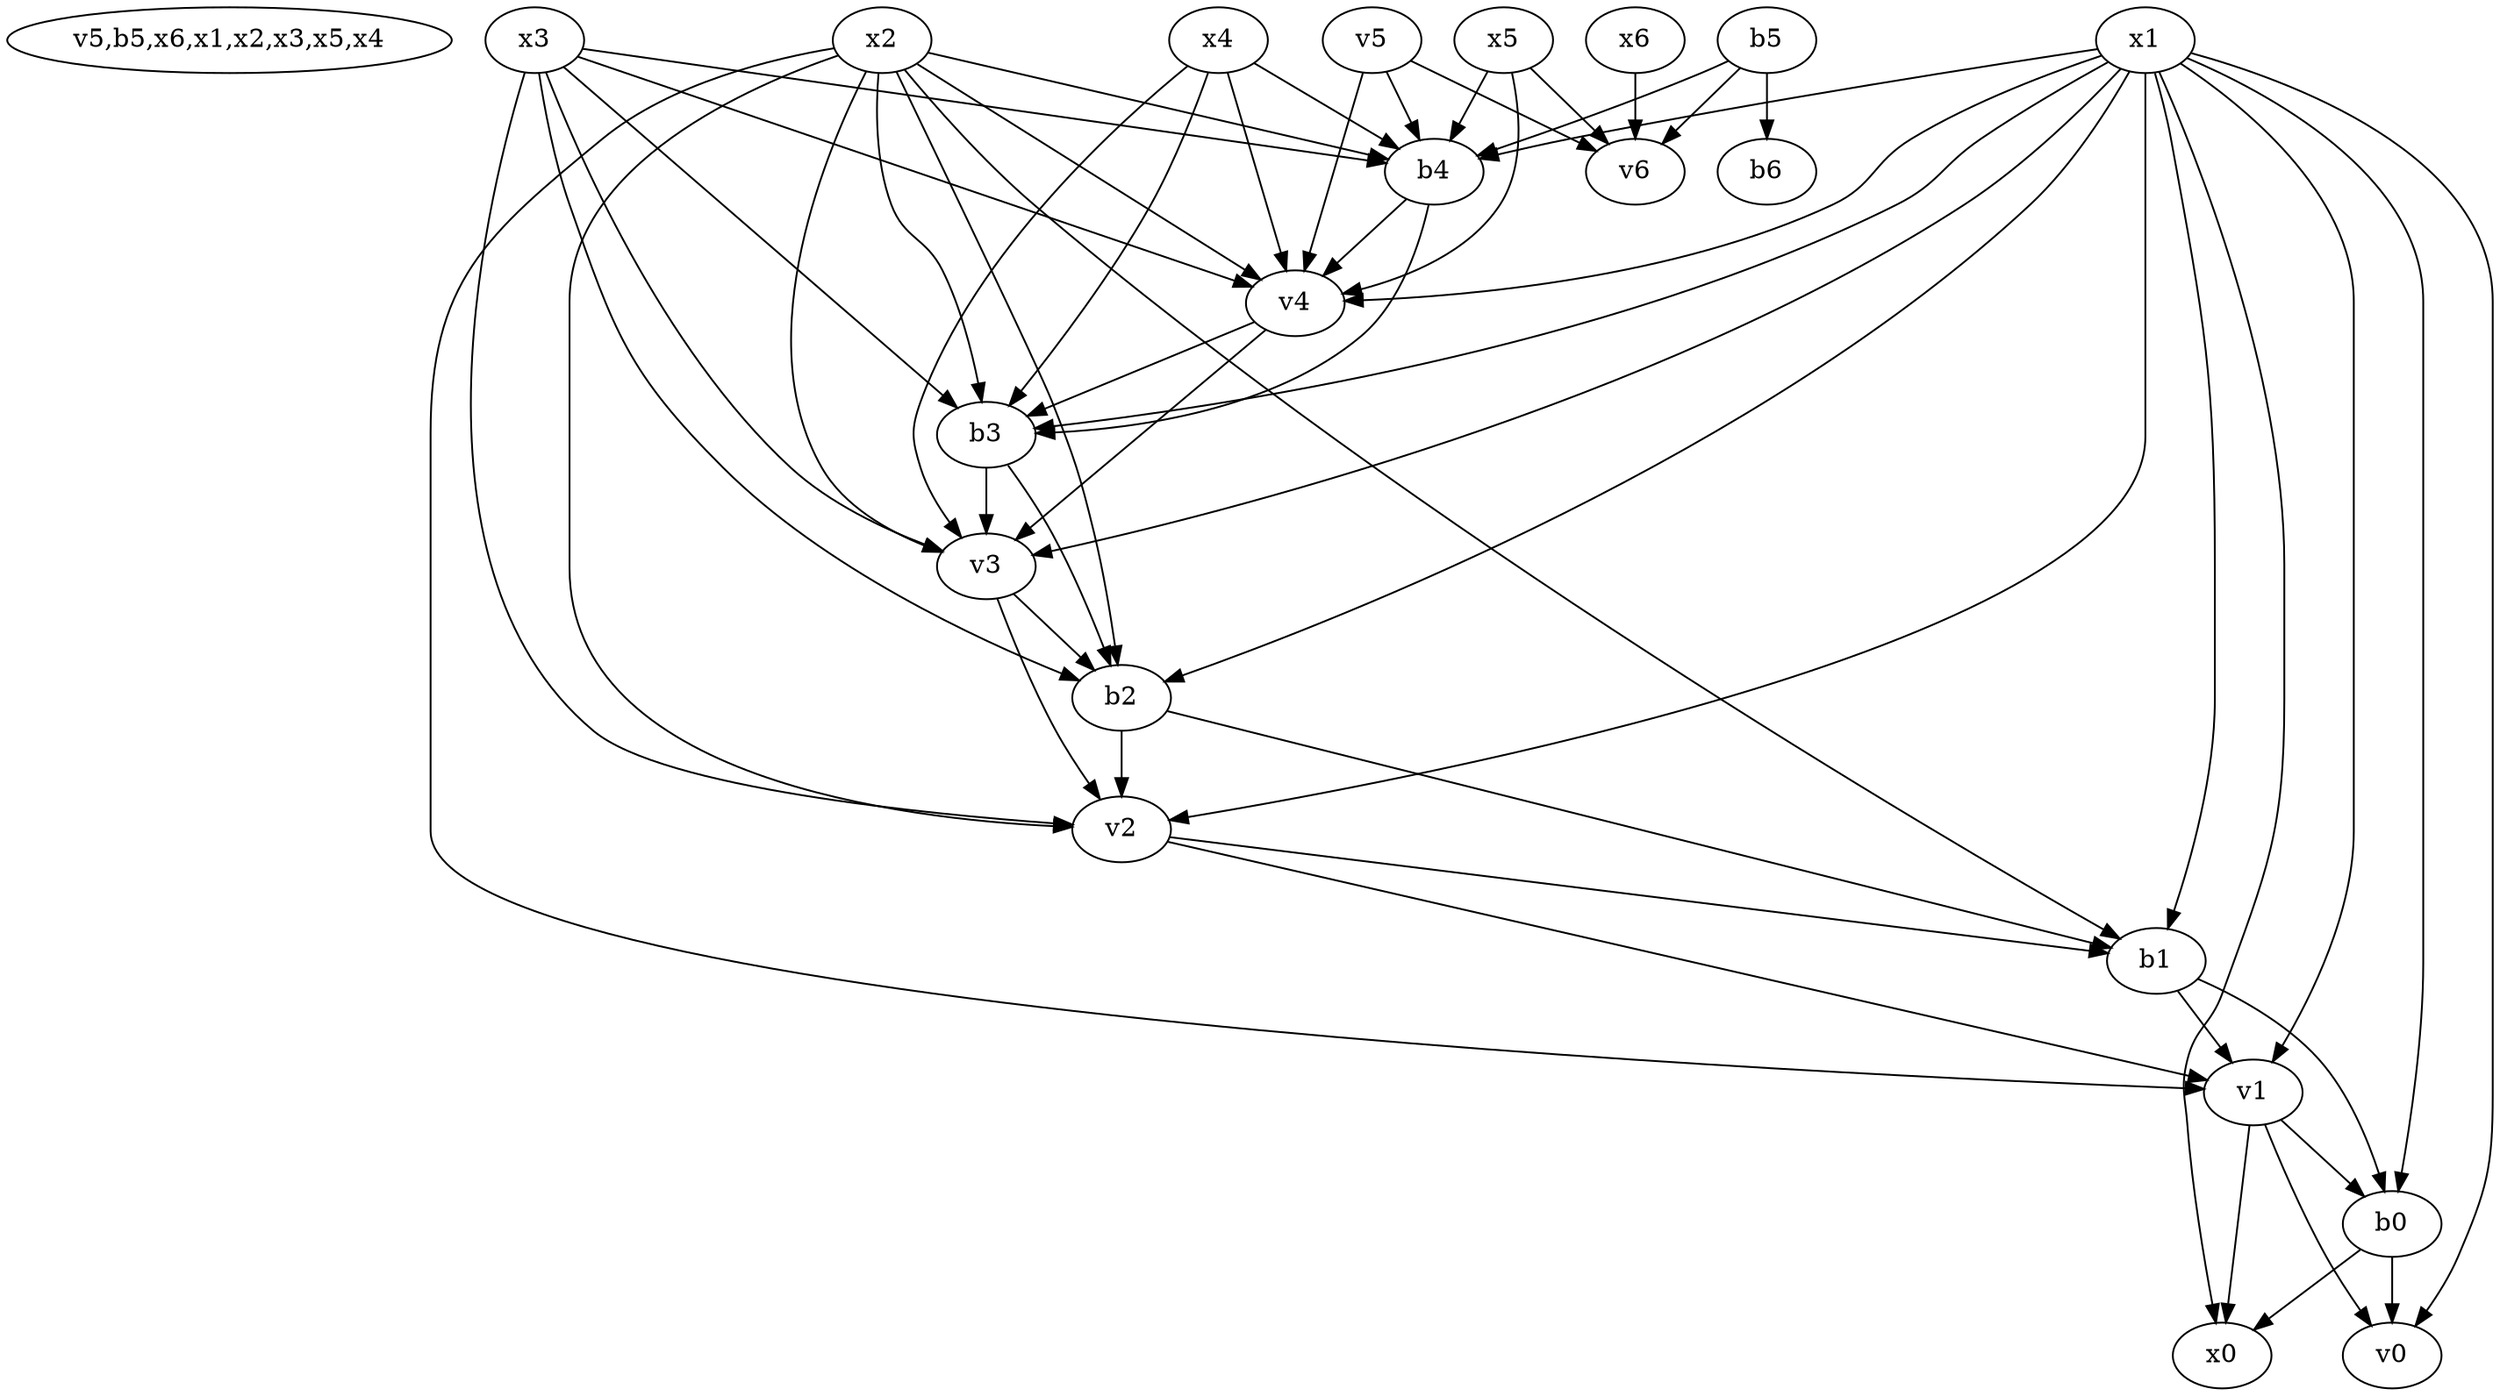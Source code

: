 digraph Bayes_Net {
	graph [bb="0,0,1321.5,756"];
	node [label="\N"];
	root	[height=0.5,
		label="v5,b5,x6,x1,x2,x3,x5,x4",
		pos="102.53,738",
		width=2.8481];
	b4	[height=0.5,
		label=b4,
		pos="742.53,666",
		width=0.75];
	v4	[height=0.5,
		label=v4,
		pos="666.53,594",
		width=0.75];
	b4 -> v4	[pos="e,681.89,609.14 727.15,650.83 716.54,641.06 702.23,627.88 690.18,616.78"];
	b3	[height=0.5,
		label=b3,
		pos="497.53,522",
		width=0.75];
	b4 -> b3	[pos="e,524.79,522.87 739.48,647.9 734.96,627.72 724.55,594.57 702.53,576 655.07,535.97 581,525.69 536.09,523.33"];
	b5	[height=0.5,
		label=b5,
		pos="924.53,738",
		width=0.75];
	b5 -> b4	[pos="e,766.57,674.96 903.36,726.6 898.52,724.34 893.38,722.02 888.53,720 851.01,704.37 807.05,688.77 777.25,678.58"];
	v6	[height=0.5,
		label=v6,
		pos="852.53,666",
		width=0.75];
	b5 -> v6	[pos="e,867.43,681.49 909.61,722.5 899.77,712.92 886.67,700.19 875.51,689.34"];
	b6	[height=0.5,
		label=b6,
		pos="924.53,666",
		width=0.75];
	b5 -> b6	[pos="e,924.53,684.1 924.53,719.7 924.53,712.41 924.53,703.73 924.53,695.54"];
	v5	[height=0.5,
		label=v5,
		pos="708.53,738",
		width=0.75];
	v5 -> b4	[pos="e,734.53,683.47 716.59,720.41 720.49,712.39 725.26,702.57 729.64,693.54"];
	v5 -> v4	[pos="e,671.49,611.75 703.47,719.87 696.33,695.75 683.25,651.52 674.72,622.69"];
	v5 -> v6	[pos="e,831.3,677.32 730.09,726.52 754.19,714.8 793.46,695.72 821.01,682.32"];
	x1	[height=0.5,
		label=x1,
		pos="1131.5,738",
		width=0.75];
	x1 -> b4	[pos="e,767.8,673.19 1105.3,733.12 1051.2,725 923.14,705.19 816.53,684 804.19,681.55 790.76,678.56 778.77,675.77"];
	x1 -> v4	[pos="e,693.88,595.32 1107.4,729.47 1080.8,720.64 1037.5,704.57 1003.5,684 982.22,671.08 983.11,658.56 960.53,648 875.27,608.1 763.13,\
598.14 705.08,595.72"];
	x1 -> b3	[pos="e,524.42,525.51 1111,726.01 1092.4,715.81 1064.5,699.85 1041.5,684 1020.4,669.46 1019.4,659.57 996.53,648 837.1,567.29 622.05,536.39 \
535.73,526.73"];
	v3	[height=0.5,
		label=v3,
		pos="497.53,450",
		width=0.75];
	x1 -> v3	[pos="e,523.4,456.18 1118.1,722.17 1100.3,703.08 1067.1,669.8 1033.5,648 864.34,537.96 625.28,478.36 534.47,458.56"];
	b2	[height=0.5,
		label=b2,
		pos="571.53,378",
		width=0.75];
	x1 -> b2	[pos="e,595.48,386.94 1123,720.68 1112.4,701.55 1092.8,669.72 1069.5,648 922.81,510.94 693.05,421.3 606.28,390.7"];
	v2	[height=0.5,
		label=v2,
		pos="571.53,306",
		width=0.75];
	x1 -> v2	[pos="e,597.79,311.09 1131.5,719.51 1131.5,692.71 1131.5,639.87 1131.5,595 1131.5,595 1131.5,595 1131.5,521 1131.5,408.83 734.53,333.84 \
609.06,312.94"];
	b1	[height=0.5,
		label=b1,
		pos="1122.5,234",
		width=0.75];
	x1 -> b1	[pos="e,1131.6,251.04 1136.8,719.97 1139.7,709.65 1143.3,696.17 1145.5,684 1164.2,581.59 1169.5,555.1 1169.5,451 1169.5,451 1169.5,451 \
1169.5,377 1169.5,334.82 1150.6,289 1136.8,261.13"];
	v1	[height=0.5,
		label=v1,
		pos="1190.5,162",
		width=0.75];
	x1 -> v1	[pos="e,1201.1,178.84 1150.9,725.19 1183.4,703.67 1245.5,654.75 1245.5,595 1245.5,595 1245.5,595 1245.5,305 1245.5,261.87 1223.2,216.03 \
1207,188.46"];
	b0	[height=0.5,
		label=b0,
		pos="1266.5,90",
		width=0.75];
	x1 -> b0	[pos="e,1269.9,107.97 1154.6,728.1 1197.1,710.01 1283.5,664.7 1283.5,595 1283.5,595 1283.5,595 1283.5,233 1283.5,193.24 1276.9,147.67 \
1271.9,119.1"];
	v0	[height=0.5,
		label=v0,
		pos="1266.5,18",
		width=0.75];
	x1 -> v0	[pos="e,1279.3,34.298 1156.8,730.88 1208.4,716.69 1321.5,676.33 1321.5,595 1321.5,595 1321.5,595 1321.5,161 1321.5,120.55 1318.4,109.2 \
1302.5,72 1298.3,62.04 1292.1,51.99 1286,43.359"];
	x0	[height=0.5,
		label=x0,
		pos="1173.5,18",
		width=0.75];
	x1 -> x0	[pos="e,1170.1,36.296 1139.2,720.33 1158.6,676.95 1207.5,556.58 1207.5,451 1207.5,451 1207.5,451 1207.5,377 1207.5,270.8 1146.5,249.9 \
1154.5,144 1157,110.71 1163.3,72.846 1167.9,47.601"];
	x2	[height=0.5,
		label=x2,
		pos="440.53,738",
		width=0.75];
	x2 -> b4	[pos="e,717.22,672.87 466.02,731.09 519.59,718.68 644.03,689.83 706.04,675.46"];
	x2 -> v4	[pos="e,647.31,607.08 459.8,724.89 499.58,699.9 590.97,642.48 637.77,613.07"];
	x2 -> b3	[pos="e,495,540.12 438.53,719.65 437.07,701.24 436.68,671.62 445.53,648 452.65,629.02 464.49,630.14 473.53,612 483.09,592.82 489.21,569.36 \
492.88,551.34"];
	x2 -> v3	[pos="e,473.07,457.85 431.73,720.73 411.46,680.84 366.27,576.18 407.53,504 419.3,483.41 442.53,470.03 462.45,461.86"];
	x2 -> b2	[pos="e,569.37,396.21 448.51,720.43 469.71,676.34 526.34,558.26 533.53,540 545.84,508.74 548.61,500.65 556.53,468 561.4,447.96 565.22,\
425 567.8,407.42"];
	x2 -> v2	[pos="e,544.2,307.38 416.39,729.6 369.26,713.47 269.53,670.44 269.53,595 269.53,595 269.53,595 269.53,449 269.53,333.98 451.15,311.96 \
532.7,307.87"];
	x2 -> b1	[pos="e,1102.5,246.54 452.94,721.54 468.25,702.97 495.55,671.41 522.53,648 724.45,472.83 1002,305.36 1092.6,252.3"];
	x2 -> v1	[pos="e,1163.3,163.93 414.08,733.66 381.01,728.3 324.17,715.02 286.53,684 222.76,631.45 193.53,605.64 193.53,523 193.53,523 193.53,523 \
193.53,305 193.53,206.36 968.35,171.28 1151.9,164.35"];
	x3	[height=0.5,
		label=x3,
		pos="250.53,738",
		width=0.75];
	x3 -> b4	[pos="e,716.25,670.74 276.98,733.24 359,721.57 609.25,685.96 704.86,672.36"];
	x3 -> v4	[pos="e,642.77,603.11 274.39,728.86 344.47,704.93 549.9,634.81 632.03,606.78"];
	x3 -> b3	[pos="e,481.52,536.87 266.36,723.29 308.26,686.99 422.31,588.18 472.85,544.38"];
	x3 -> v3	[pos="e,473.53,458.44 256.75,720.14 272.88,678.47 319.75,569.26 390.53,504 411.36,484.8 440.44,471 463.02,462.3"];
	x3 -> b2	[pos="e,548.29,387.61 252.67,719.58 255.22,701.37 260.22,672.15 268.53,648 292.73,577.73 300.73,556.3 353.53,504 408.37,449.68 491.52,\
410.74 537.67,391.87"];
	x3 -> v2	[pos="e,544.49,308.56 245.03,720.25 226.37,659.89 172.52,452.29 281.53,360 319.01,328.27 463.25,314.33 533.14,309.34"];
	x4	[height=0.5,
		label=x4,
		pos="623.53,738",
		width=0.75];
	x4 -> b4	[pos="e,722.95,678.52 643.45,725.28 662.53,714.06 691.54,696.99 713.25,684.23"];
	x4 -> v4	[pos="e,661.46,611.75 628.72,719.87 636.02,695.75 649.42,651.52 658.15,622.69"];
	x4 -> b3	[pos="e,510.16,537.99 618.04,720.05 611.8,701.73 600.74,671.93 587.53,648 566.89,610.59 536.95,571.18 517.37,546.84"];
	x4 -> v3	[pos="e,483.78,465.93 606.64,723.74 571.44,694.88 491.04,622.33 461.53,540 456.13,524.94 456.83,519.29 461.53,504 464.72,493.65 470.68,\
483.51 476.86,474.91"];
	x5	[height=0.5,
		label=x5,
		pos="780.53,738",
		width=0.75];
	x5 -> b4	[pos="e,751.3,683.15 771.72,720.76 767.26,712.55 761.73,702.37 756.7,693.09"];
	x5 -> v4	[pos="e,692.58,599.26 785.07,720.06 789.15,700.93 792.58,669.65 778.53,648 761.9,622.38 729.27,608.87 703.5,601.93"];
	x5 -> v6	[pos="e,837.63,681.49 795.45,722.5 805.3,712.92 818.39,700.19 829.56,689.34"];
	v4 -> b3	[pos="e,520.09,532.36 643.98,583.64 637.98,581.16 631.51,578.48 625.53,576 586.87,559.99 577.19,556.01 538.53,540 535.92,538.92 533.21,\
537.79 530.48,536.66"];
	v4 -> v3	[pos="e,513.94,464.78 650.33,579.38 620.75,554.53 557.83,501.66 522.66,472.11"];
	b3 -> v3	[pos="e,497.53,468.1 497.53,503.7 497.53,496.41 497.53,487.73 497.53,479.54"];
	b3 -> b2	[pos="e,565.46,395.85 509.07,505.73 516.57,495.4 526.28,481.28 533.53,468 544.42,448.07 554.41,424.37 561.41,406.45"];
	v3 -> b2	[pos="e,556.33,393.38 512.51,434.83 522.77,425.13 536.59,412.06 548.27,401"];
	v3 -> v2	[pos="e,560,322.27 503.61,432.15 510.44,413.9 522.32,384.18 535.53,360 540.8,350.35 547.37,340.26 553.44,331.5"];
	b2 -> v2	[pos="e,571.53,324.1 571.53,359.7 571.53,352.41 571.53,343.73 571.53,335.54"];
	b2 -> b1	[pos="e,1097.6,241.43 596.64,370.53 685.13,347.73 982.72,271.03 1086.5,244.29"];
	v2 -> b1	[pos="e,1095.9,238.38 598.11,301.62 687.84,290.22 979.82,253.13 1084.6,239.81"];
	v2 -> v1	[pos="e,1165.2,168.8 596.95,299.17 693.85,276.94 1040.3,197.46 1154.1,171.37"];
	b1 -> v1	[pos="e,1176.5,177.49 1136.6,218.5 1145.8,209.02 1158,196.44 1168.5,185.66"];
	b1 -> b0	[pos="e,1262.6,108.01 1146.9,225.84 1170,217.94 1204.5,203.19 1226.5,180 1242.8,162.93 1253.2,138.13 1259.3,119.04"];
	v1 -> b0	[pos="e,1251.2,105.14 1205.9,146.83 1216.5,137.06 1230.8,123.88 1242.9,112.78"];
	v1 -> v0	[pos="e,1255.1,34.314 1197.1,144.18 1204.4,125.96 1217,96.253 1230.5,72 1235.9,62.405 1242.5,52.321 1248.5,43.555"];
	v1 -> x0	[pos="e,1175.6,36.111 1188.4,143.59 1185.6,119.61 1180.4,76.142 1176.9,47.418"];
	b0 -> v0	[pos="e,1266.5,36.104 1266.5,71.697 1266.5,64.407 1266.5,55.726 1266.5,47.536"];
	b0 -> x0	[pos="e,1190.9,32.107 1249,75.834 1235.1,65.372 1215.5,50.577 1199.7,38.705"];
	x6	[height=0.5,
		label=x6,
		pos="852.53,738",
		width=0.75];
	x6 -> v6	[pos="e,852.53,684.1 852.53,719.7 852.53,712.41 852.53,703.73 852.53,695.54"];
}
